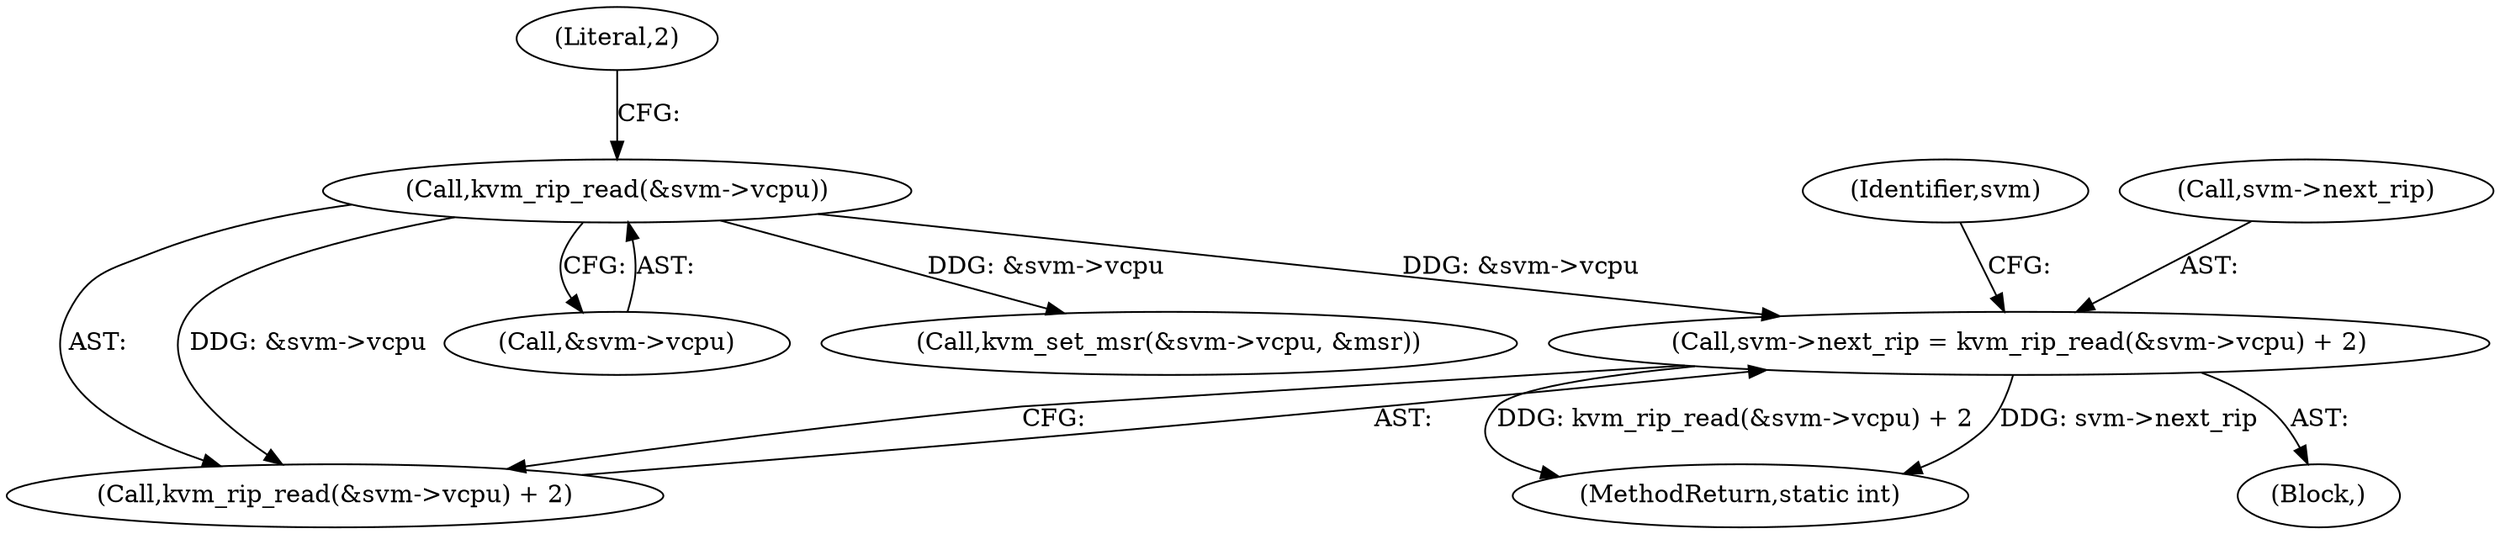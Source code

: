 digraph "0_linux_854e8bb1aa06c578c2c9145fa6bfe3680ef63b23@API" {
"1000163" [label="(Call,svm->next_rip = kvm_rip_read(&svm->vcpu) + 2)"];
"1000168" [label="(Call,kvm_rip_read(&svm->vcpu))"];
"1000163" [label="(Call,svm->next_rip = kvm_rip_read(&svm->vcpu) + 2)"];
"1000178" [label="(Identifier,svm)"];
"1000175" [label="(Call,kvm_set_msr(&svm->vcpu, &msr))"];
"1000168" [label="(Call,kvm_rip_read(&svm->vcpu))"];
"1000102" [label="(Block,)"];
"1000173" [label="(Literal,2)"];
"1000167" [label="(Call,kvm_rip_read(&svm->vcpu) + 2)"];
"1000169" [label="(Call,&svm->vcpu)"];
"1000164" [label="(Call,svm->next_rip)"];
"1000204" [label="(MethodReturn,static int)"];
"1000163" -> "1000102"  [label="AST: "];
"1000163" -> "1000167"  [label="CFG: "];
"1000164" -> "1000163"  [label="AST: "];
"1000167" -> "1000163"  [label="AST: "];
"1000178" -> "1000163"  [label="CFG: "];
"1000163" -> "1000204"  [label="DDG: svm->next_rip"];
"1000163" -> "1000204"  [label="DDG: kvm_rip_read(&svm->vcpu) + 2"];
"1000168" -> "1000163"  [label="DDG: &svm->vcpu"];
"1000168" -> "1000167"  [label="AST: "];
"1000168" -> "1000169"  [label="CFG: "];
"1000169" -> "1000168"  [label="AST: "];
"1000173" -> "1000168"  [label="CFG: "];
"1000168" -> "1000167"  [label="DDG: &svm->vcpu"];
"1000168" -> "1000175"  [label="DDG: &svm->vcpu"];
}
